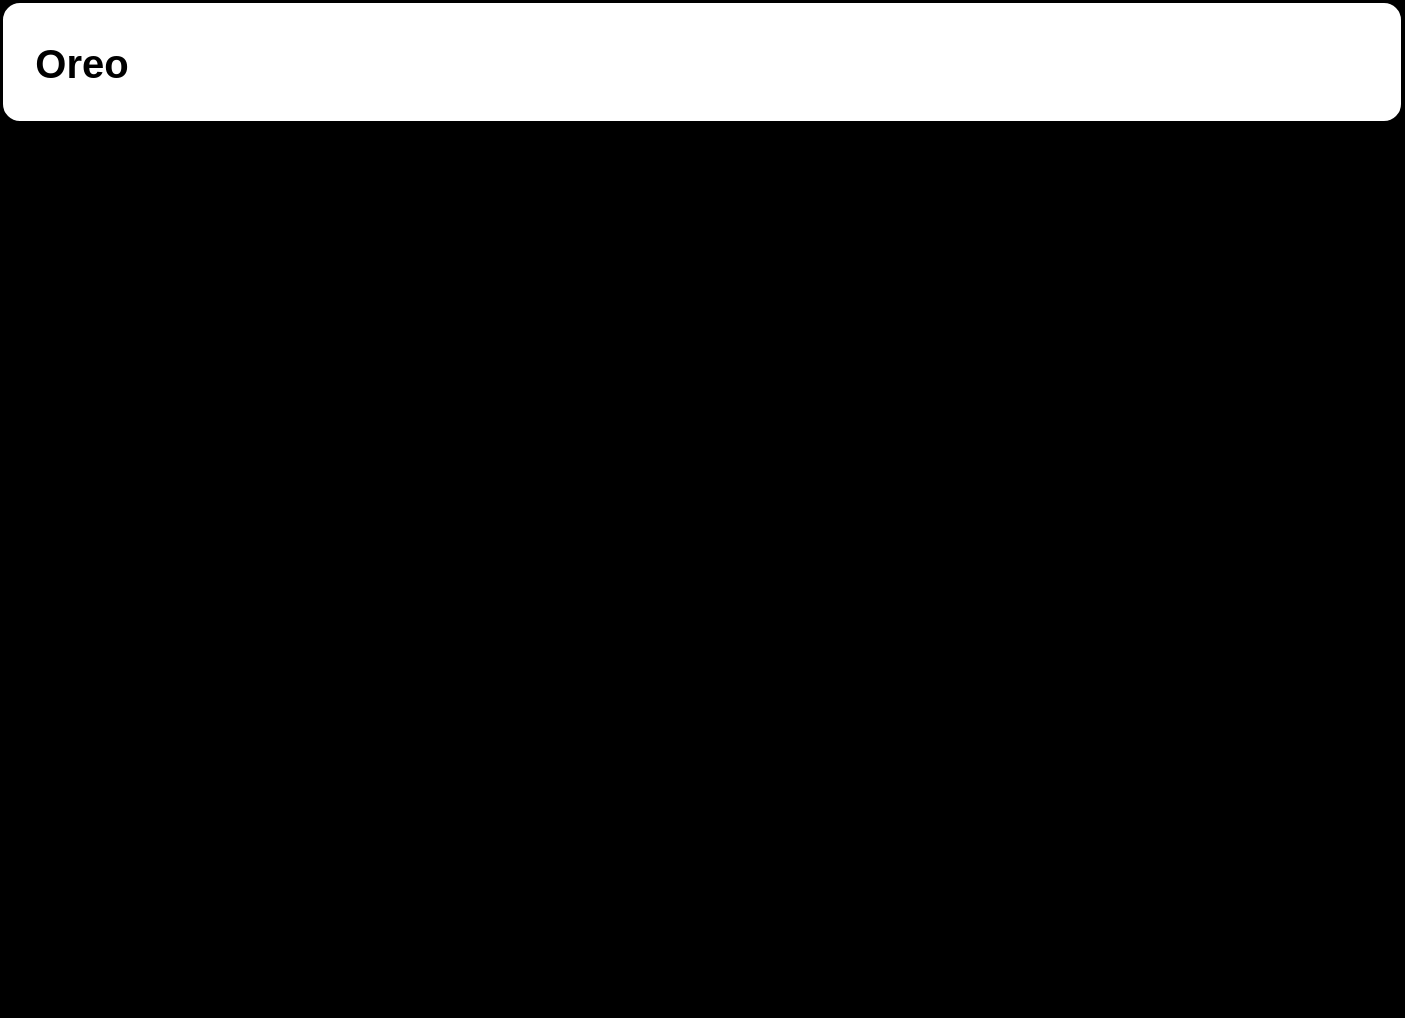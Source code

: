 <mxfile>
    <diagram id="IcuWp7b_-2BuDQ8KUnE1" name="Page-1">
        <mxGraphModel dx="1196" dy="836" grid="1" gridSize="10" guides="1" tooltips="1" connect="1" arrows="1" fold="1" page="1" pageScale="1" pageWidth="850" pageHeight="1100" background="#000000" math="0" shadow="0">
            <root>
                <mxCell id="0"/>
                <mxCell id="1" parent="0"/>
                <mxCell id="2" value="" style="rounded=1;whiteSpace=wrap;html=1;" parent="1" vertex="1">
                    <mxGeometry x="20" y="10" width="700" height="60" as="geometry"/>
                </mxCell>
                <mxCell id="3" value="Oreo" style="text;html=1;strokeColor=none;fillColor=none;align=center;verticalAlign=middle;whiteSpace=wrap;rounded=0;shadow=1;fontStyle=1;fontSize=20;" parent="1" vertex="1">
                    <mxGeometry x="30" y="27.5" width="60" height="25" as="geometry"/>
                </mxCell>
                <mxCell id="8" value="&lt;h1&gt;Heading&lt;/h1&gt;&lt;p&gt;Lorem ipsum dolor sit amet, consectetur adipisicing elit, sed do eiusmod tempor incididunt ut labore et dolore magna aliqua.&lt;/p&gt;" style="text;html=1;strokeColor=none;fillColor=none;spacing=5;spacingTop=-20;whiteSpace=wrap;overflow=hidden;rounded=0;shadow=1;fontSize=20;align=center;fontStyle=1;" parent="1" vertex="1">
                    <mxGeometry x="40" y="110" width="660" height="400" as="geometry"/>
                </mxCell>
            </root>
        </mxGraphModel>
    </diagram>
</mxfile>